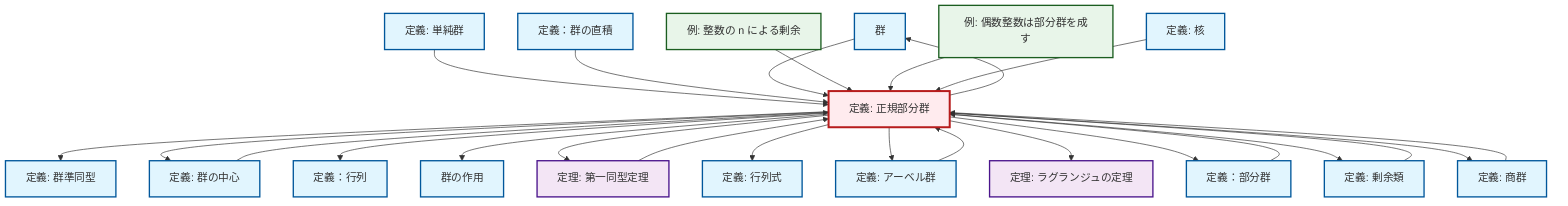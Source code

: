 graph TD
    classDef definition fill:#e1f5fe,stroke:#01579b,stroke-width:2px
    classDef theorem fill:#f3e5f5,stroke:#4a148c,stroke-width:2px
    classDef axiom fill:#fff3e0,stroke:#e65100,stroke-width:2px
    classDef example fill:#e8f5e9,stroke:#1b5e20,stroke-width:2px
    classDef current fill:#ffebee,stroke:#b71c1c,stroke-width:3px
    def-group["群"]:::definition
    def-simple-group["定義: 単純群"]:::definition
    def-center-of-group["定義: 群の中心"]:::definition
    ex-quotient-integers-mod-n["例: 整数の n による剰余"]:::example
    def-quotient-group["定義: 商群"]:::definition
    def-normal-subgroup["定義: 正規部分群"]:::definition
    ex-even-integers-subgroup["例: 偶数整数は部分群を成す"]:::example
    def-direct-product["定義：群の直積"]:::definition
    def-determinant["定義: 行列式"]:::definition
    thm-first-isomorphism["定理: 第一同型定理"]:::theorem
    thm-lagrange["定理: ラグランジュの定理"]:::theorem
    def-homomorphism["定義: 群準同型"]:::definition
    def-subgroup["定義：部分群"]:::definition
    def-kernel["定義: 核"]:::definition
    def-group-action["群の作用"]:::definition
    def-matrix["定義：行列"]:::definition
    def-abelian-group["定義: アーベル群"]:::definition
    def-coset["定義: 剰余類"]:::definition
    def-normal-subgroup --> def-homomorphism
    def-simple-group --> def-normal-subgroup
    def-direct-product --> def-normal-subgroup
    def-coset --> def-normal-subgroup
    def-group --> def-normal-subgroup
    ex-quotient-integers-mod-n --> def-normal-subgroup
    thm-first-isomorphism --> def-normal-subgroup
    def-normal-subgroup --> def-center-of-group
    def-normal-subgroup --> def-matrix
    def-normal-subgroup --> def-group-action
    def-normal-subgroup --> thm-first-isomorphism
    ex-even-integers-subgroup --> def-normal-subgroup
    def-normal-subgroup --> def-determinant
    def-center-of-group --> def-normal-subgroup
    def-normal-subgroup --> def-abelian-group
    def-kernel --> def-normal-subgroup
    def-normal-subgroup --> thm-lagrange
    def-normal-subgroup --> def-subgroup
    def-abelian-group --> def-normal-subgroup
    def-normal-subgroup --> def-group
    def-normal-subgroup --> def-coset
    def-normal-subgroup --> def-quotient-group
    def-quotient-group --> def-normal-subgroup
    def-subgroup --> def-normal-subgroup
    class def-normal-subgroup current